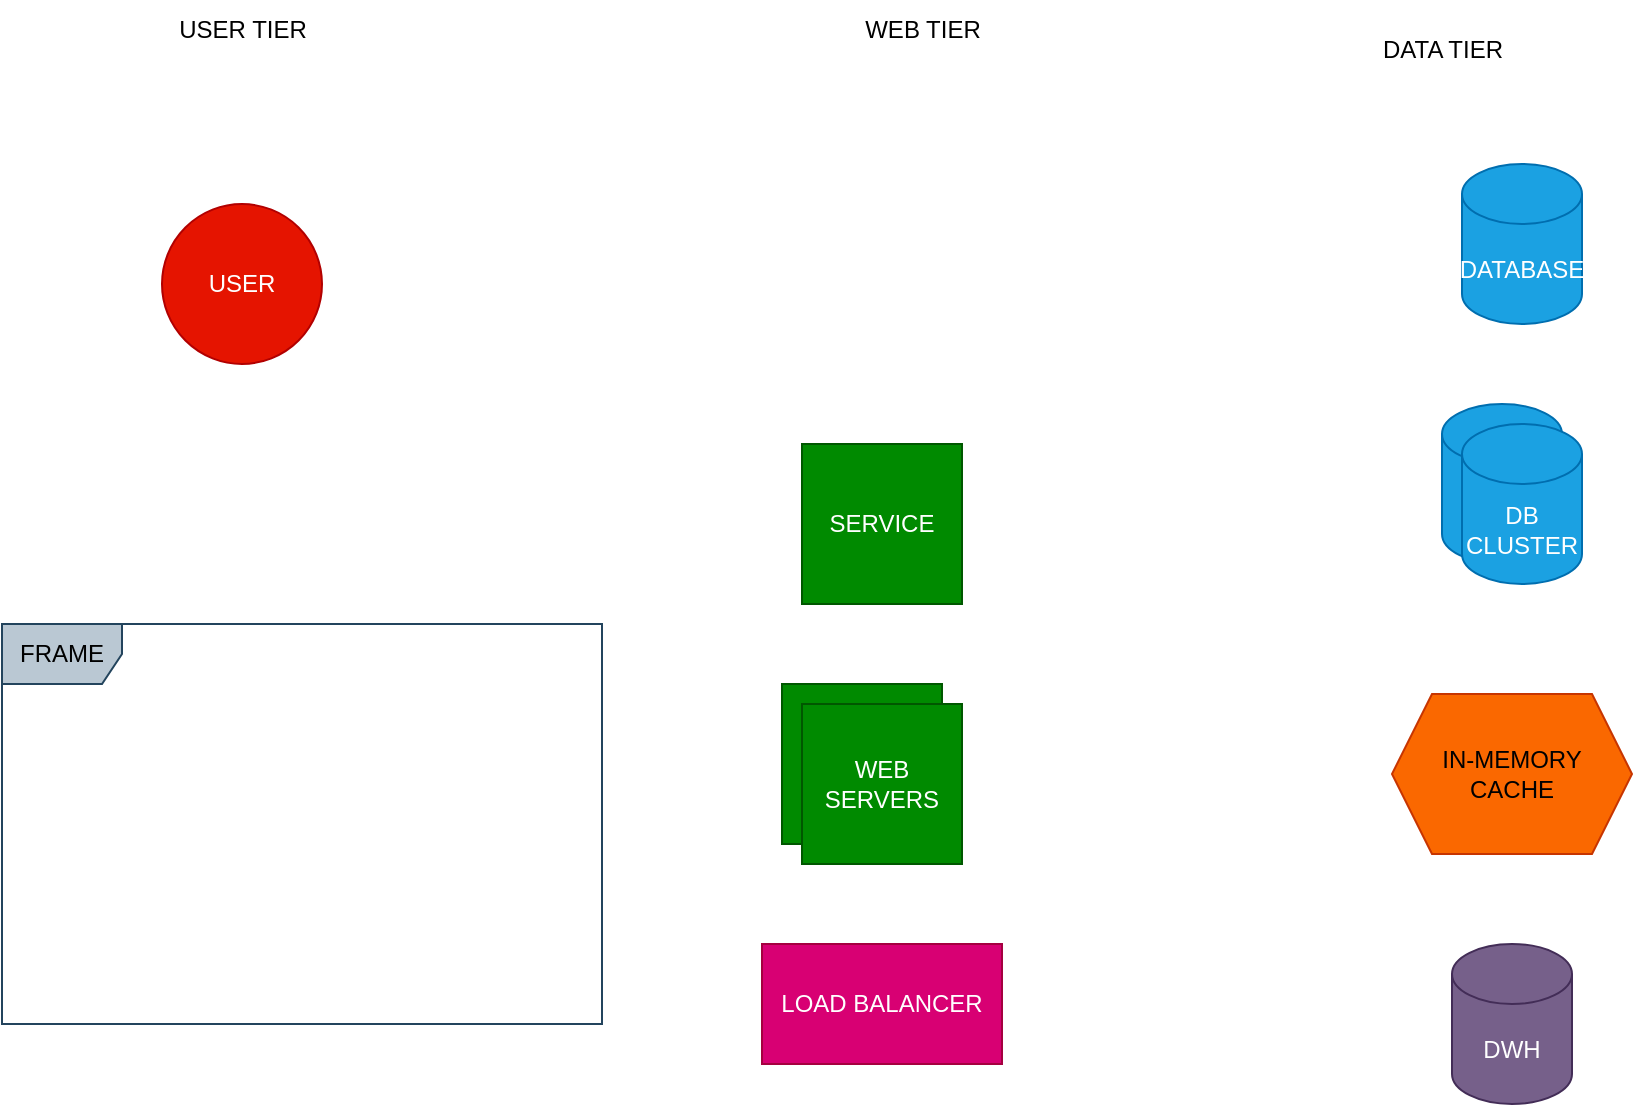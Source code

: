 <mxfile version="22.0.8" type="github">
  <diagram name="Page-1" id="hAGRqff_MxbSEPJnvk-K">
    <mxGraphModel dx="1961" dy="1136" grid="1" gridSize="10" guides="1" tooltips="1" connect="1" arrows="1" fold="1" page="1" pageScale="1" pageWidth="1600" pageHeight="900" math="0" shadow="0">
      <root>
        <mxCell id="0" />
        <mxCell id="1" parent="0" />
        <mxCell id="VULyrCay8KcE3tgbJveM-1" value="USER" style="ellipse;whiteSpace=wrap;html=1;aspect=fixed;fillColor=#e51400;strokeColor=#B20000;fontColor=#ffffff;" vertex="1" parent="1">
          <mxGeometry x="150" y="180" width="80" height="80" as="geometry" />
        </mxCell>
        <mxCell id="VULyrCay8KcE3tgbJveM-2" value="SERVICE" style="whiteSpace=wrap;html=1;aspect=fixed;fillColor=#008a00;fontColor=#ffffff;strokeColor=#005700;" vertex="1" parent="1">
          <mxGeometry x="470" y="300" width="80" height="80" as="geometry" />
        </mxCell>
        <mxCell id="VULyrCay8KcE3tgbJveM-5" value="DATABASE" style="shape=cylinder3;whiteSpace=wrap;html=1;boundedLbl=1;backgroundOutline=1;size=15;fillColor=#1ba1e2;fontColor=#ffffff;strokeColor=#006EAF;" vertex="1" parent="1">
          <mxGeometry x="800" y="160" width="60" height="80" as="geometry" />
        </mxCell>
        <mxCell id="VULyrCay8KcE3tgbJveM-8" value="" style="group" vertex="1" connectable="0" parent="1">
          <mxGeometry x="790" y="280" width="70" height="90" as="geometry" />
        </mxCell>
        <mxCell id="VULyrCay8KcE3tgbJveM-6" value="" style="shape=cylinder3;whiteSpace=wrap;html=1;boundedLbl=1;backgroundOutline=1;size=15;fillColor=#1ba1e2;fontColor=#ffffff;strokeColor=#006EAF;" vertex="1" parent="VULyrCay8KcE3tgbJveM-8">
          <mxGeometry width="60" height="80" as="geometry" />
        </mxCell>
        <mxCell id="VULyrCay8KcE3tgbJveM-7" value="DB CLUSTER" style="shape=cylinder3;whiteSpace=wrap;html=1;boundedLbl=1;backgroundOutline=1;size=15;fillColor=#1ba1e2;fontColor=#ffffff;strokeColor=#006EAF;" vertex="1" parent="VULyrCay8KcE3tgbJveM-8">
          <mxGeometry x="10" y="10" width="60" height="80" as="geometry" />
        </mxCell>
        <mxCell id="VULyrCay8KcE3tgbJveM-9" value="" style="group" vertex="1" connectable="0" parent="1">
          <mxGeometry x="460" y="420" width="90" height="90" as="geometry" />
        </mxCell>
        <mxCell id="VULyrCay8KcE3tgbJveM-3" value="" style="whiteSpace=wrap;html=1;aspect=fixed;fillColor=#008a00;fontColor=#ffffff;strokeColor=#005700;" vertex="1" parent="VULyrCay8KcE3tgbJveM-9">
          <mxGeometry width="80" height="80" as="geometry" />
        </mxCell>
        <mxCell id="VULyrCay8KcE3tgbJveM-4" value="WEB SERVERS" style="whiteSpace=wrap;html=1;aspect=fixed;fillColor=#008a00;fontColor=#ffffff;strokeColor=#005700;" vertex="1" parent="VULyrCay8KcE3tgbJveM-9">
          <mxGeometry x="10" y="10" width="80" height="80" as="geometry" />
        </mxCell>
        <mxCell id="VULyrCay8KcE3tgbJveM-10" value="IN-MEMORY&lt;br&gt;CACHE" style="shape=hexagon;perimeter=hexagonPerimeter2;whiteSpace=wrap;html=1;fixedSize=1;fillColor=#fa6800;fontColor=#000000;strokeColor=#C73500;" vertex="1" parent="1">
          <mxGeometry x="765" y="425" width="120" height="80" as="geometry" />
        </mxCell>
        <mxCell id="VULyrCay8KcE3tgbJveM-11" value="LOAD BALANCER" style="rounded=0;whiteSpace=wrap;html=1;fillColor=#d80073;fontColor=#ffffff;strokeColor=#A50040;" vertex="1" parent="1">
          <mxGeometry x="450" y="550" width="120" height="60" as="geometry" />
        </mxCell>
        <mxCell id="VULyrCay8KcE3tgbJveM-12" value="USER TIER" style="text;html=1;align=center;verticalAlign=middle;resizable=0;points=[];autosize=1;strokeColor=none;fillColor=none;" vertex="1" parent="1">
          <mxGeometry x="145" y="78" width="90" height="30" as="geometry" />
        </mxCell>
        <mxCell id="VULyrCay8KcE3tgbJveM-13" value="WEB TIER" style="text;html=1;align=center;verticalAlign=middle;resizable=0;points=[];autosize=1;strokeColor=none;fillColor=none;" vertex="1" parent="1">
          <mxGeometry x="490" y="78" width="80" height="30" as="geometry" />
        </mxCell>
        <mxCell id="VULyrCay8KcE3tgbJveM-14" value="DATA TIER" style="text;html=1;align=center;verticalAlign=middle;resizable=0;points=[];autosize=1;strokeColor=none;fillColor=none;" vertex="1" parent="1">
          <mxGeometry x="750" y="88" width="80" height="30" as="geometry" />
        </mxCell>
        <mxCell id="VULyrCay8KcE3tgbJveM-15" value="DWH" style="shape=cylinder3;whiteSpace=wrap;html=1;boundedLbl=1;backgroundOutline=1;size=15;fillColor=#76608a;fontColor=#ffffff;strokeColor=#432D57;" vertex="1" parent="1">
          <mxGeometry x="795" y="550" width="60" height="80" as="geometry" />
        </mxCell>
        <mxCell id="VULyrCay8KcE3tgbJveM-16" value="FRAME" style="shape=umlFrame;whiteSpace=wrap;html=1;pointerEvents=0;fillColor=#bac8d3;strokeColor=#23445d;" vertex="1" parent="1">
          <mxGeometry x="70" y="390" width="300" height="200" as="geometry" />
        </mxCell>
      </root>
    </mxGraphModel>
  </diagram>
</mxfile>
